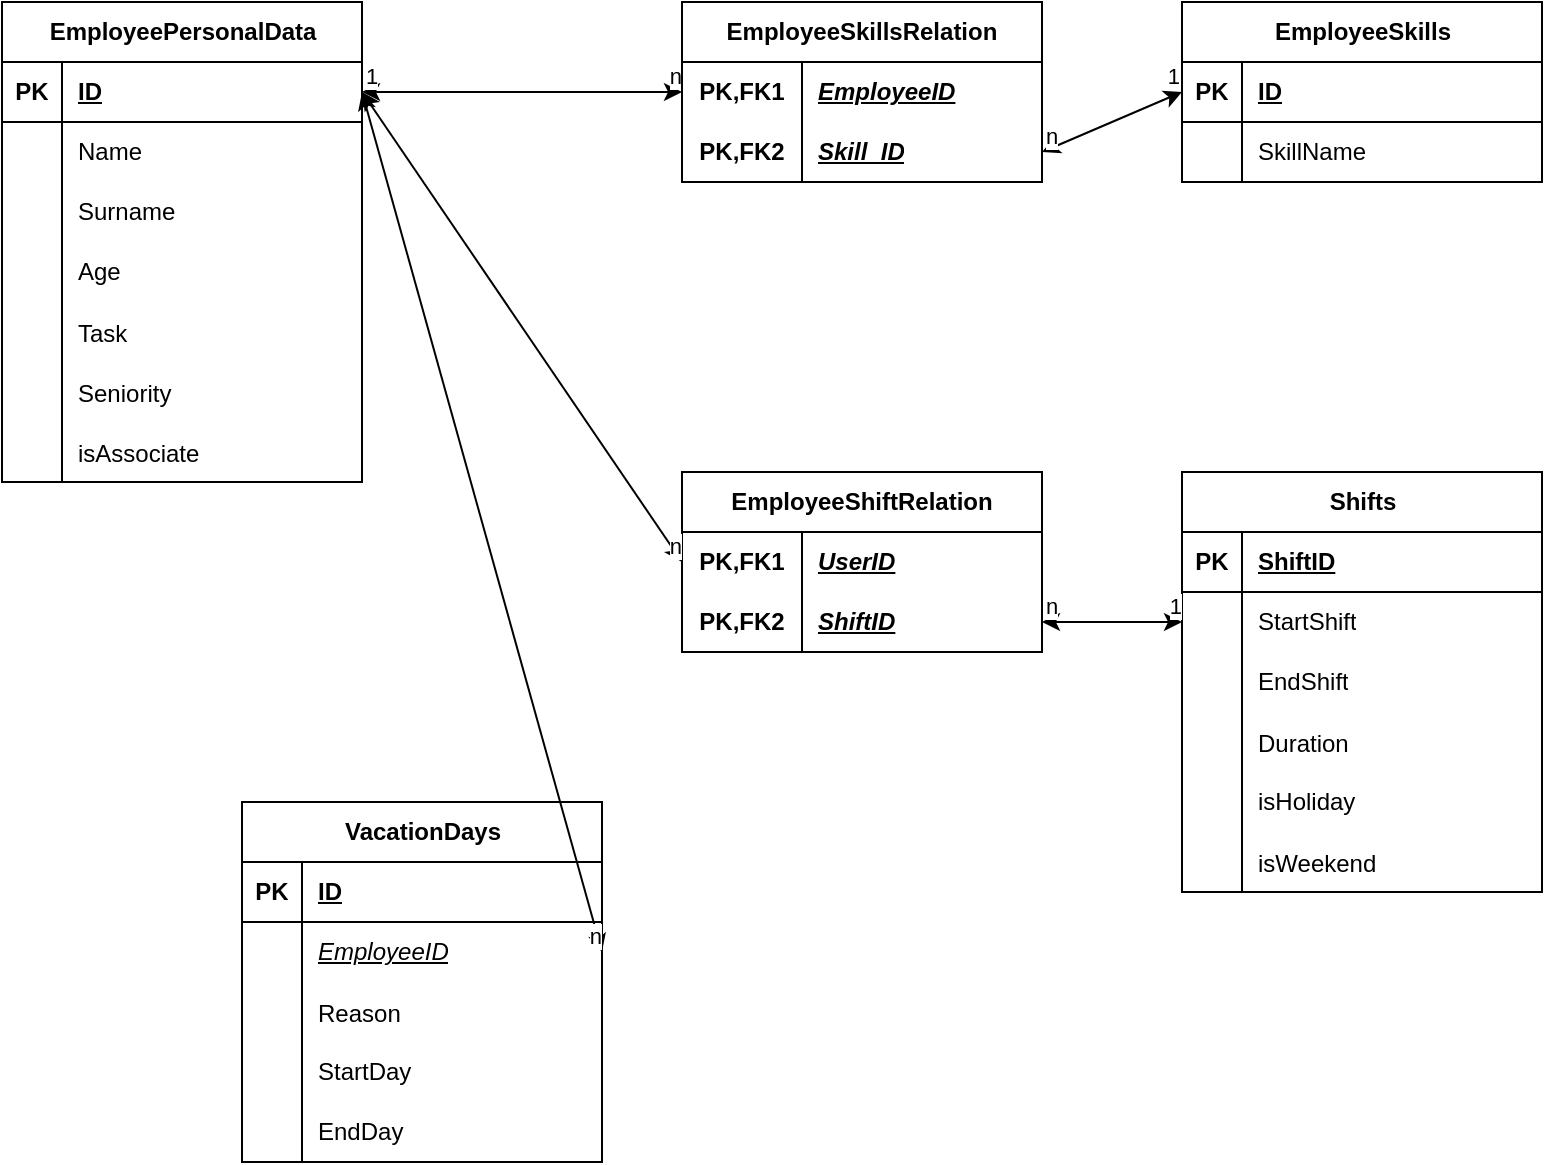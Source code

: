 <mxfile version="21.2.3" type="device">
  <diagram name="Pagina-1" id="dLxvylgiUTiGegp5KjUo">
    <mxGraphModel dx="1674" dy="794" grid="1" gridSize="10" guides="1" tooltips="1" connect="1" arrows="1" fold="1" page="1" pageScale="1" pageWidth="1654" pageHeight="1169" math="0" shadow="0">
      <root>
        <mxCell id="0" />
        <mxCell id="1" parent="0" />
        <mxCell id="ZmfaEJOe7WPnqcubcP7j-56" value="" style="endArrow=classic;html=1;rounded=0;startArrow=classic;startFill=1;exitX=1;exitY=0.5;exitDx=0;exitDy=0;entryX=0;entryY=0.5;entryDx=0;entryDy=0;" edge="1" parent="1" source="ZmfaEJOe7WPnqcubcP7j-64" target="ZmfaEJOe7WPnqcubcP7j-117">
          <mxGeometry relative="1" as="geometry">
            <mxPoint x="160" y="90" as="sourcePoint" />
            <mxPoint x="250" y="90" as="targetPoint" />
          </mxGeometry>
        </mxCell>
        <mxCell id="ZmfaEJOe7WPnqcubcP7j-58" value="1" style="edgeLabel;resizable=0;html=1;align=left;verticalAlign=bottom;" connectable="0" vertex="1" parent="ZmfaEJOe7WPnqcubcP7j-56">
          <mxGeometry x="-1" relative="1" as="geometry" />
        </mxCell>
        <mxCell id="ZmfaEJOe7WPnqcubcP7j-59" value="n" style="edgeLabel;resizable=0;html=1;align=right;verticalAlign=bottom;" connectable="0" vertex="1" parent="ZmfaEJOe7WPnqcubcP7j-56">
          <mxGeometry x="1" relative="1" as="geometry" />
        </mxCell>
        <mxCell id="ZmfaEJOe7WPnqcubcP7j-60" value="" style="endArrow=classic;html=1;rounded=0;startArrow=classic;startFill=1;entryX=0;entryY=0.5;entryDx=0;entryDy=0;exitX=1;exitY=0.5;exitDx=0;exitDy=0;" edge="1" parent="1" source="ZmfaEJOe7WPnqcubcP7j-120" target="ZmfaEJOe7WPnqcubcP7j-103">
          <mxGeometry relative="1" as="geometry">
            <mxPoint x="640" y="115" as="sourcePoint" />
            <mxPoint x="740" y="90" as="targetPoint" />
          </mxGeometry>
        </mxCell>
        <mxCell id="ZmfaEJOe7WPnqcubcP7j-61" value="n" style="edgeLabel;resizable=0;html=1;align=left;verticalAlign=bottom;" connectable="0" vertex="1" parent="ZmfaEJOe7WPnqcubcP7j-60">
          <mxGeometry x="-1" relative="1" as="geometry" />
        </mxCell>
        <mxCell id="ZmfaEJOe7WPnqcubcP7j-62" value="1" style="edgeLabel;resizable=0;html=1;align=right;verticalAlign=bottom;" connectable="0" vertex="1" parent="ZmfaEJOe7WPnqcubcP7j-60">
          <mxGeometry x="1" relative="1" as="geometry" />
        </mxCell>
        <mxCell id="ZmfaEJOe7WPnqcubcP7j-63" value="EmployeePersonalData" style="shape=table;startSize=30;container=1;collapsible=1;childLayout=tableLayout;fixedRows=1;rowLines=0;fontStyle=1;align=center;resizeLast=1;html=1;" vertex="1" parent="1">
          <mxGeometry x="20" y="60" width="180" height="240" as="geometry" />
        </mxCell>
        <mxCell id="ZmfaEJOe7WPnqcubcP7j-64" value="" style="shape=tableRow;horizontal=0;startSize=0;swimlaneHead=0;swimlaneBody=0;fillColor=none;collapsible=0;dropTarget=0;points=[[0,0.5],[1,0.5]];portConstraint=eastwest;top=0;left=0;right=0;bottom=1;" vertex="1" parent="ZmfaEJOe7WPnqcubcP7j-63">
          <mxGeometry y="30" width="180" height="30" as="geometry" />
        </mxCell>
        <mxCell id="ZmfaEJOe7WPnqcubcP7j-65" value="PK" style="shape=partialRectangle;connectable=0;fillColor=none;top=0;left=0;bottom=0;right=0;fontStyle=1;overflow=hidden;whiteSpace=wrap;html=1;" vertex="1" parent="ZmfaEJOe7WPnqcubcP7j-64">
          <mxGeometry width="30" height="30" as="geometry">
            <mxRectangle width="30" height="30" as="alternateBounds" />
          </mxGeometry>
        </mxCell>
        <mxCell id="ZmfaEJOe7WPnqcubcP7j-66" value="&lt;div&gt;ID&lt;/div&gt;" style="shape=partialRectangle;connectable=0;fillColor=none;top=0;left=0;bottom=0;right=0;align=left;spacingLeft=6;fontStyle=5;overflow=hidden;whiteSpace=wrap;html=1;" vertex="1" parent="ZmfaEJOe7WPnqcubcP7j-64">
          <mxGeometry x="30" width="150" height="30" as="geometry">
            <mxRectangle width="150" height="30" as="alternateBounds" />
          </mxGeometry>
        </mxCell>
        <mxCell id="ZmfaEJOe7WPnqcubcP7j-67" value="" style="shape=tableRow;horizontal=0;startSize=0;swimlaneHead=0;swimlaneBody=0;fillColor=none;collapsible=0;dropTarget=0;points=[[0,0.5],[1,0.5]];portConstraint=eastwest;top=0;left=0;right=0;bottom=0;" vertex="1" parent="ZmfaEJOe7WPnqcubcP7j-63">
          <mxGeometry y="60" width="180" height="30" as="geometry" />
        </mxCell>
        <mxCell id="ZmfaEJOe7WPnqcubcP7j-68" value="" style="shape=partialRectangle;connectable=0;fillColor=none;top=0;left=0;bottom=0;right=0;editable=1;overflow=hidden;whiteSpace=wrap;html=1;" vertex="1" parent="ZmfaEJOe7WPnqcubcP7j-67">
          <mxGeometry width="30" height="30" as="geometry">
            <mxRectangle width="30" height="30" as="alternateBounds" />
          </mxGeometry>
        </mxCell>
        <mxCell id="ZmfaEJOe7WPnqcubcP7j-69" value="Name" style="shape=partialRectangle;connectable=0;fillColor=none;top=0;left=0;bottom=0;right=0;align=left;spacingLeft=6;overflow=hidden;whiteSpace=wrap;html=1;" vertex="1" parent="ZmfaEJOe7WPnqcubcP7j-67">
          <mxGeometry x="30" width="150" height="30" as="geometry">
            <mxRectangle width="150" height="30" as="alternateBounds" />
          </mxGeometry>
        </mxCell>
        <mxCell id="ZmfaEJOe7WPnqcubcP7j-70" value="" style="shape=tableRow;horizontal=0;startSize=0;swimlaneHead=0;swimlaneBody=0;fillColor=none;collapsible=0;dropTarget=0;points=[[0,0.5],[1,0.5]];portConstraint=eastwest;top=0;left=0;right=0;bottom=0;" vertex="1" parent="ZmfaEJOe7WPnqcubcP7j-63">
          <mxGeometry y="90" width="180" height="30" as="geometry" />
        </mxCell>
        <mxCell id="ZmfaEJOe7WPnqcubcP7j-71" value="" style="shape=partialRectangle;connectable=0;fillColor=none;top=0;left=0;bottom=0;right=0;editable=1;overflow=hidden;whiteSpace=wrap;html=1;" vertex="1" parent="ZmfaEJOe7WPnqcubcP7j-70">
          <mxGeometry width="30" height="30" as="geometry">
            <mxRectangle width="30" height="30" as="alternateBounds" />
          </mxGeometry>
        </mxCell>
        <mxCell id="ZmfaEJOe7WPnqcubcP7j-72" value="Surname" style="shape=partialRectangle;connectable=0;fillColor=none;top=0;left=0;bottom=0;right=0;align=left;spacingLeft=6;overflow=hidden;whiteSpace=wrap;html=1;" vertex="1" parent="ZmfaEJOe7WPnqcubcP7j-70">
          <mxGeometry x="30" width="150" height="30" as="geometry">
            <mxRectangle width="150" height="30" as="alternateBounds" />
          </mxGeometry>
        </mxCell>
        <mxCell id="ZmfaEJOe7WPnqcubcP7j-73" value="" style="shape=tableRow;horizontal=0;startSize=0;swimlaneHead=0;swimlaneBody=0;fillColor=none;collapsible=0;dropTarget=0;points=[[0,0.5],[1,0.5]];portConstraint=eastwest;top=0;left=0;right=0;bottom=0;" vertex="1" parent="ZmfaEJOe7WPnqcubcP7j-63">
          <mxGeometry y="120" width="180" height="30" as="geometry" />
        </mxCell>
        <mxCell id="ZmfaEJOe7WPnqcubcP7j-74" value="" style="shape=partialRectangle;connectable=0;fillColor=none;top=0;left=0;bottom=0;right=0;editable=1;overflow=hidden;whiteSpace=wrap;html=1;" vertex="1" parent="ZmfaEJOe7WPnqcubcP7j-73">
          <mxGeometry width="30" height="30" as="geometry">
            <mxRectangle width="30" height="30" as="alternateBounds" />
          </mxGeometry>
        </mxCell>
        <mxCell id="ZmfaEJOe7WPnqcubcP7j-75" value="Age" style="shape=partialRectangle;connectable=0;fillColor=none;top=0;left=0;bottom=0;right=0;align=left;spacingLeft=6;overflow=hidden;whiteSpace=wrap;html=1;" vertex="1" parent="ZmfaEJOe7WPnqcubcP7j-73">
          <mxGeometry x="30" width="150" height="30" as="geometry">
            <mxRectangle width="150" height="30" as="alternateBounds" />
          </mxGeometry>
        </mxCell>
        <mxCell id="ZmfaEJOe7WPnqcubcP7j-166" value="" style="shape=tableRow;horizontal=0;startSize=0;swimlaneHead=0;swimlaneBody=0;fillColor=none;collapsible=0;dropTarget=0;points=[[0,0.5],[1,0.5]];portConstraint=eastwest;top=0;left=0;right=0;bottom=0;" vertex="1" parent="ZmfaEJOe7WPnqcubcP7j-63">
          <mxGeometry y="150" width="180" height="30" as="geometry" />
        </mxCell>
        <mxCell id="ZmfaEJOe7WPnqcubcP7j-167" value="" style="shape=partialRectangle;connectable=0;fillColor=none;top=0;left=0;bottom=0;right=0;editable=1;overflow=hidden;" vertex="1" parent="ZmfaEJOe7WPnqcubcP7j-166">
          <mxGeometry width="30" height="30" as="geometry">
            <mxRectangle width="30" height="30" as="alternateBounds" />
          </mxGeometry>
        </mxCell>
        <mxCell id="ZmfaEJOe7WPnqcubcP7j-168" value="Task" style="shape=partialRectangle;connectable=0;fillColor=none;top=0;left=0;bottom=0;right=0;align=left;spacingLeft=6;overflow=hidden;" vertex="1" parent="ZmfaEJOe7WPnqcubcP7j-166">
          <mxGeometry x="30" width="150" height="30" as="geometry">
            <mxRectangle width="150" height="30" as="alternateBounds" />
          </mxGeometry>
        </mxCell>
        <mxCell id="ZmfaEJOe7WPnqcubcP7j-204" value="" style="shape=tableRow;horizontal=0;startSize=0;swimlaneHead=0;swimlaneBody=0;fillColor=none;collapsible=0;dropTarget=0;points=[[0,0.5],[1,0.5]];portConstraint=eastwest;top=0;left=0;right=0;bottom=0;" vertex="1" parent="ZmfaEJOe7WPnqcubcP7j-63">
          <mxGeometry y="180" width="180" height="30" as="geometry" />
        </mxCell>
        <mxCell id="ZmfaEJOe7WPnqcubcP7j-205" value="" style="shape=partialRectangle;connectable=0;fillColor=none;top=0;left=0;bottom=0;right=0;editable=1;overflow=hidden;" vertex="1" parent="ZmfaEJOe7WPnqcubcP7j-204">
          <mxGeometry width="30" height="30" as="geometry">
            <mxRectangle width="30" height="30" as="alternateBounds" />
          </mxGeometry>
        </mxCell>
        <mxCell id="ZmfaEJOe7WPnqcubcP7j-206" value="Seniority" style="shape=partialRectangle;connectable=0;fillColor=none;top=0;left=0;bottom=0;right=0;align=left;spacingLeft=6;overflow=hidden;" vertex="1" parent="ZmfaEJOe7WPnqcubcP7j-204">
          <mxGeometry x="30" width="150" height="30" as="geometry">
            <mxRectangle width="150" height="30" as="alternateBounds" />
          </mxGeometry>
        </mxCell>
        <mxCell id="ZmfaEJOe7WPnqcubcP7j-207" value="" style="shape=tableRow;horizontal=0;startSize=0;swimlaneHead=0;swimlaneBody=0;fillColor=none;collapsible=0;dropTarget=0;points=[[0,0.5],[1,0.5]];portConstraint=eastwest;top=0;left=0;right=0;bottom=0;" vertex="1" parent="ZmfaEJOe7WPnqcubcP7j-63">
          <mxGeometry y="210" width="180" height="30" as="geometry" />
        </mxCell>
        <mxCell id="ZmfaEJOe7WPnqcubcP7j-208" value="" style="shape=partialRectangle;connectable=0;fillColor=none;top=0;left=0;bottom=0;right=0;editable=1;overflow=hidden;" vertex="1" parent="ZmfaEJOe7WPnqcubcP7j-207">
          <mxGeometry width="30" height="30" as="geometry">
            <mxRectangle width="30" height="30" as="alternateBounds" />
          </mxGeometry>
        </mxCell>
        <mxCell id="ZmfaEJOe7WPnqcubcP7j-209" value="isAssociate" style="shape=partialRectangle;connectable=0;fillColor=none;top=0;left=0;bottom=0;right=0;align=left;spacingLeft=6;overflow=hidden;" vertex="1" parent="ZmfaEJOe7WPnqcubcP7j-207">
          <mxGeometry x="30" width="150" height="30" as="geometry">
            <mxRectangle width="150" height="30" as="alternateBounds" />
          </mxGeometry>
        </mxCell>
        <mxCell id="ZmfaEJOe7WPnqcubcP7j-102" value="EmployeeSkills" style="shape=table;startSize=30;container=1;collapsible=1;childLayout=tableLayout;fixedRows=1;rowLines=0;fontStyle=1;align=center;resizeLast=1;html=1;" vertex="1" parent="1">
          <mxGeometry x="610" y="60" width="180" height="90" as="geometry" />
        </mxCell>
        <mxCell id="ZmfaEJOe7WPnqcubcP7j-103" value="" style="shape=tableRow;horizontal=0;startSize=0;swimlaneHead=0;swimlaneBody=0;fillColor=none;collapsible=0;dropTarget=0;points=[[0,0.5],[1,0.5]];portConstraint=eastwest;top=0;left=0;right=0;bottom=1;" vertex="1" parent="ZmfaEJOe7WPnqcubcP7j-102">
          <mxGeometry y="30" width="180" height="30" as="geometry" />
        </mxCell>
        <mxCell id="ZmfaEJOe7WPnqcubcP7j-104" value="PK" style="shape=partialRectangle;connectable=0;fillColor=none;top=0;left=0;bottom=0;right=0;fontStyle=1;overflow=hidden;whiteSpace=wrap;html=1;" vertex="1" parent="ZmfaEJOe7WPnqcubcP7j-103">
          <mxGeometry width="30" height="30" as="geometry">
            <mxRectangle width="30" height="30" as="alternateBounds" />
          </mxGeometry>
        </mxCell>
        <mxCell id="ZmfaEJOe7WPnqcubcP7j-105" value="ID" style="shape=partialRectangle;connectable=0;fillColor=none;top=0;left=0;bottom=0;right=0;align=left;spacingLeft=6;fontStyle=5;overflow=hidden;whiteSpace=wrap;html=1;" vertex="1" parent="ZmfaEJOe7WPnqcubcP7j-103">
          <mxGeometry x="30" width="150" height="30" as="geometry">
            <mxRectangle width="150" height="30" as="alternateBounds" />
          </mxGeometry>
        </mxCell>
        <mxCell id="ZmfaEJOe7WPnqcubcP7j-106" value="" style="shape=tableRow;horizontal=0;startSize=0;swimlaneHead=0;swimlaneBody=0;fillColor=none;collapsible=0;dropTarget=0;points=[[0,0.5],[1,0.5]];portConstraint=eastwest;top=0;left=0;right=0;bottom=0;" vertex="1" parent="ZmfaEJOe7WPnqcubcP7j-102">
          <mxGeometry y="60" width="180" height="30" as="geometry" />
        </mxCell>
        <mxCell id="ZmfaEJOe7WPnqcubcP7j-107" value="" style="shape=partialRectangle;connectable=0;fillColor=none;top=0;left=0;bottom=0;right=0;editable=1;overflow=hidden;whiteSpace=wrap;html=1;" vertex="1" parent="ZmfaEJOe7WPnqcubcP7j-106">
          <mxGeometry width="30" height="30" as="geometry">
            <mxRectangle width="30" height="30" as="alternateBounds" />
          </mxGeometry>
        </mxCell>
        <mxCell id="ZmfaEJOe7WPnqcubcP7j-108" value="SkillName" style="shape=partialRectangle;connectable=0;fillColor=none;top=0;left=0;bottom=0;right=0;align=left;spacingLeft=6;overflow=hidden;whiteSpace=wrap;html=1;" vertex="1" parent="ZmfaEJOe7WPnqcubcP7j-106">
          <mxGeometry x="30" width="150" height="30" as="geometry">
            <mxRectangle width="150" height="30" as="alternateBounds" />
          </mxGeometry>
        </mxCell>
        <mxCell id="ZmfaEJOe7WPnqcubcP7j-116" value="EmployeeSkillsRelation" style="shape=table;startSize=30;container=1;collapsible=1;childLayout=tableLayout;fixedRows=1;rowLines=0;fontStyle=1;align=center;resizeLast=1;html=1;whiteSpace=wrap;" vertex="1" parent="1">
          <mxGeometry x="360" y="60" width="180" height="90" as="geometry" />
        </mxCell>
        <mxCell id="ZmfaEJOe7WPnqcubcP7j-117" value="" style="shape=tableRow;horizontal=0;startSize=0;swimlaneHead=0;swimlaneBody=0;fillColor=none;collapsible=0;dropTarget=0;points=[[0,0.5],[1,0.5]];portConstraint=eastwest;top=0;left=0;right=0;bottom=0;html=1;" vertex="1" parent="ZmfaEJOe7WPnqcubcP7j-116">
          <mxGeometry y="30" width="180" height="30" as="geometry" />
        </mxCell>
        <mxCell id="ZmfaEJOe7WPnqcubcP7j-118" value="PK,FK1" style="shape=partialRectangle;connectable=0;fillColor=none;top=0;left=0;bottom=0;right=0;fontStyle=1;overflow=hidden;html=1;whiteSpace=wrap;" vertex="1" parent="ZmfaEJOe7WPnqcubcP7j-117">
          <mxGeometry width="60" height="30" as="geometry">
            <mxRectangle width="60" height="30" as="alternateBounds" />
          </mxGeometry>
        </mxCell>
        <mxCell id="ZmfaEJOe7WPnqcubcP7j-119" value="EmployeeID" style="shape=partialRectangle;connectable=0;fillColor=none;top=0;left=0;bottom=0;right=0;align=left;spacingLeft=6;fontStyle=7;overflow=hidden;html=1;whiteSpace=wrap;" vertex="1" parent="ZmfaEJOe7WPnqcubcP7j-117">
          <mxGeometry x="60" width="120" height="30" as="geometry">
            <mxRectangle width="120" height="30" as="alternateBounds" />
          </mxGeometry>
        </mxCell>
        <mxCell id="ZmfaEJOe7WPnqcubcP7j-120" value="" style="shape=tableRow;horizontal=0;startSize=0;swimlaneHead=0;swimlaneBody=0;fillColor=none;collapsible=0;dropTarget=0;points=[[0,0.5],[1,0.5]];portConstraint=eastwest;top=0;left=0;right=0;bottom=1;html=1;" vertex="1" parent="ZmfaEJOe7WPnqcubcP7j-116">
          <mxGeometry y="60" width="180" height="30" as="geometry" />
        </mxCell>
        <mxCell id="ZmfaEJOe7WPnqcubcP7j-121" value="PK,FK2" style="shape=partialRectangle;connectable=0;fillColor=none;top=0;left=0;bottom=0;right=0;fontStyle=1;overflow=hidden;html=1;whiteSpace=wrap;" vertex="1" parent="ZmfaEJOe7WPnqcubcP7j-120">
          <mxGeometry width="60" height="30" as="geometry">
            <mxRectangle width="60" height="30" as="alternateBounds" />
          </mxGeometry>
        </mxCell>
        <mxCell id="ZmfaEJOe7WPnqcubcP7j-122" value="Skill_ID" style="shape=partialRectangle;connectable=0;fillColor=none;top=0;left=0;bottom=0;right=0;align=left;spacingLeft=6;fontStyle=7;overflow=hidden;html=1;whiteSpace=wrap;" vertex="1" parent="ZmfaEJOe7WPnqcubcP7j-120">
          <mxGeometry x="60" width="120" height="30" as="geometry">
            <mxRectangle width="120" height="30" as="alternateBounds" />
          </mxGeometry>
        </mxCell>
        <mxCell id="ZmfaEJOe7WPnqcubcP7j-129" value="EmployeeShiftRelation" style="shape=table;startSize=30;container=1;collapsible=1;childLayout=tableLayout;fixedRows=1;rowLines=0;fontStyle=1;align=center;resizeLast=1;html=1;whiteSpace=wrap;" vertex="1" parent="1">
          <mxGeometry x="360" y="295" width="180" height="90" as="geometry" />
        </mxCell>
        <mxCell id="ZmfaEJOe7WPnqcubcP7j-130" value="" style="shape=tableRow;horizontal=0;startSize=0;swimlaneHead=0;swimlaneBody=0;fillColor=none;collapsible=0;dropTarget=0;points=[[0,0.5],[1,0.5]];portConstraint=eastwest;top=0;left=0;right=0;bottom=0;html=1;" vertex="1" parent="ZmfaEJOe7WPnqcubcP7j-129">
          <mxGeometry y="30" width="180" height="30" as="geometry" />
        </mxCell>
        <mxCell id="ZmfaEJOe7WPnqcubcP7j-131" value="PK,FK1" style="shape=partialRectangle;connectable=0;fillColor=none;top=0;left=0;bottom=0;right=0;fontStyle=1;overflow=hidden;html=1;whiteSpace=wrap;" vertex="1" parent="ZmfaEJOe7WPnqcubcP7j-130">
          <mxGeometry width="60" height="30" as="geometry">
            <mxRectangle width="60" height="30" as="alternateBounds" />
          </mxGeometry>
        </mxCell>
        <mxCell id="ZmfaEJOe7WPnqcubcP7j-132" value="UserID" style="shape=partialRectangle;connectable=0;fillColor=none;top=0;left=0;bottom=0;right=0;align=left;spacingLeft=6;fontStyle=7;overflow=hidden;html=1;whiteSpace=wrap;" vertex="1" parent="ZmfaEJOe7WPnqcubcP7j-130">
          <mxGeometry x="60" width="120" height="30" as="geometry">
            <mxRectangle width="120" height="30" as="alternateBounds" />
          </mxGeometry>
        </mxCell>
        <mxCell id="ZmfaEJOe7WPnqcubcP7j-133" value="" style="shape=tableRow;horizontal=0;startSize=0;swimlaneHead=0;swimlaneBody=0;fillColor=none;collapsible=0;dropTarget=0;points=[[0,0.5],[1,0.5]];portConstraint=eastwest;top=0;left=0;right=0;bottom=1;html=1;" vertex="1" parent="ZmfaEJOe7WPnqcubcP7j-129">
          <mxGeometry y="60" width="180" height="30" as="geometry" />
        </mxCell>
        <mxCell id="ZmfaEJOe7WPnqcubcP7j-134" value="PK,FK2" style="shape=partialRectangle;connectable=0;fillColor=none;top=0;left=0;bottom=0;right=0;fontStyle=1;overflow=hidden;html=1;whiteSpace=wrap;" vertex="1" parent="ZmfaEJOe7WPnqcubcP7j-133">
          <mxGeometry width="60" height="30" as="geometry">
            <mxRectangle width="60" height="30" as="alternateBounds" />
          </mxGeometry>
        </mxCell>
        <mxCell id="ZmfaEJOe7WPnqcubcP7j-135" value="&lt;i&gt;ShiftID&lt;/i&gt;" style="shape=partialRectangle;connectable=0;fillColor=none;top=0;left=0;bottom=0;right=0;align=left;spacingLeft=6;fontStyle=5;overflow=hidden;html=1;whiteSpace=wrap;" vertex="1" parent="ZmfaEJOe7WPnqcubcP7j-133">
          <mxGeometry x="60" width="120" height="30" as="geometry">
            <mxRectangle width="120" height="30" as="alternateBounds" />
          </mxGeometry>
        </mxCell>
        <mxCell id="ZmfaEJOe7WPnqcubcP7j-136" value="Shifts" style="shape=table;startSize=30;container=1;collapsible=1;childLayout=tableLayout;fixedRows=1;rowLines=0;fontStyle=1;align=center;resizeLast=1;html=1;" vertex="1" parent="1">
          <mxGeometry x="610" y="295" width="180" height="210" as="geometry" />
        </mxCell>
        <mxCell id="ZmfaEJOe7WPnqcubcP7j-137" value="" style="shape=tableRow;horizontal=0;startSize=0;swimlaneHead=0;swimlaneBody=0;fillColor=none;collapsible=0;dropTarget=0;points=[[0,0.5],[1,0.5]];portConstraint=eastwest;top=0;left=0;right=0;bottom=1;" vertex="1" parent="ZmfaEJOe7WPnqcubcP7j-136">
          <mxGeometry y="30" width="180" height="30" as="geometry" />
        </mxCell>
        <mxCell id="ZmfaEJOe7WPnqcubcP7j-138" value="PK" style="shape=partialRectangle;connectable=0;fillColor=none;top=0;left=0;bottom=0;right=0;fontStyle=1;overflow=hidden;whiteSpace=wrap;html=1;" vertex="1" parent="ZmfaEJOe7WPnqcubcP7j-137">
          <mxGeometry width="30" height="30" as="geometry">
            <mxRectangle width="30" height="30" as="alternateBounds" />
          </mxGeometry>
        </mxCell>
        <mxCell id="ZmfaEJOe7WPnqcubcP7j-139" value="ShiftID" style="shape=partialRectangle;connectable=0;fillColor=none;top=0;left=0;bottom=0;right=0;align=left;spacingLeft=6;fontStyle=5;overflow=hidden;whiteSpace=wrap;html=1;" vertex="1" parent="ZmfaEJOe7WPnqcubcP7j-137">
          <mxGeometry x="30" width="150" height="30" as="geometry">
            <mxRectangle width="150" height="30" as="alternateBounds" />
          </mxGeometry>
        </mxCell>
        <mxCell id="ZmfaEJOe7WPnqcubcP7j-140" value="" style="shape=tableRow;horizontal=0;startSize=0;swimlaneHead=0;swimlaneBody=0;fillColor=none;collapsible=0;dropTarget=0;points=[[0,0.5],[1,0.5]];portConstraint=eastwest;top=0;left=0;right=0;bottom=0;" vertex="1" parent="ZmfaEJOe7WPnqcubcP7j-136">
          <mxGeometry y="60" width="180" height="30" as="geometry" />
        </mxCell>
        <mxCell id="ZmfaEJOe7WPnqcubcP7j-141" value="" style="shape=partialRectangle;connectable=0;fillColor=none;top=0;left=0;bottom=0;right=0;editable=1;overflow=hidden;whiteSpace=wrap;html=1;" vertex="1" parent="ZmfaEJOe7WPnqcubcP7j-140">
          <mxGeometry width="30" height="30" as="geometry">
            <mxRectangle width="30" height="30" as="alternateBounds" />
          </mxGeometry>
        </mxCell>
        <mxCell id="ZmfaEJOe7WPnqcubcP7j-142" value="StartShift" style="shape=partialRectangle;connectable=0;fillColor=none;top=0;left=0;bottom=0;right=0;align=left;spacingLeft=6;overflow=hidden;whiteSpace=wrap;html=1;" vertex="1" parent="ZmfaEJOe7WPnqcubcP7j-140">
          <mxGeometry x="30" width="150" height="30" as="geometry">
            <mxRectangle width="150" height="30" as="alternateBounds" />
          </mxGeometry>
        </mxCell>
        <mxCell id="ZmfaEJOe7WPnqcubcP7j-143" value="" style="shape=tableRow;horizontal=0;startSize=0;swimlaneHead=0;swimlaneBody=0;fillColor=none;collapsible=0;dropTarget=0;points=[[0,0.5],[1,0.5]];portConstraint=eastwest;top=0;left=0;right=0;bottom=0;" vertex="1" parent="ZmfaEJOe7WPnqcubcP7j-136">
          <mxGeometry y="90" width="180" height="30" as="geometry" />
        </mxCell>
        <mxCell id="ZmfaEJOe7WPnqcubcP7j-144" value="" style="shape=partialRectangle;connectable=0;fillColor=none;top=0;left=0;bottom=0;right=0;editable=1;overflow=hidden;whiteSpace=wrap;html=1;" vertex="1" parent="ZmfaEJOe7WPnqcubcP7j-143">
          <mxGeometry width="30" height="30" as="geometry">
            <mxRectangle width="30" height="30" as="alternateBounds" />
          </mxGeometry>
        </mxCell>
        <mxCell id="ZmfaEJOe7WPnqcubcP7j-145" value="EndShift" style="shape=partialRectangle;connectable=0;fillColor=none;top=0;left=0;bottom=0;right=0;align=left;spacingLeft=6;overflow=hidden;whiteSpace=wrap;html=1;" vertex="1" parent="ZmfaEJOe7WPnqcubcP7j-143">
          <mxGeometry x="30" width="150" height="30" as="geometry">
            <mxRectangle width="150" height="30" as="alternateBounds" />
          </mxGeometry>
        </mxCell>
        <mxCell id="ZmfaEJOe7WPnqcubcP7j-153" value="" style="shape=tableRow;horizontal=0;startSize=0;swimlaneHead=0;swimlaneBody=0;fillColor=none;collapsible=0;dropTarget=0;points=[[0,0.5],[1,0.5]];portConstraint=eastwest;top=0;left=0;right=0;bottom=0;" vertex="1" parent="ZmfaEJOe7WPnqcubcP7j-136">
          <mxGeometry y="120" width="180" height="30" as="geometry" />
        </mxCell>
        <mxCell id="ZmfaEJOe7WPnqcubcP7j-154" value="" style="shape=partialRectangle;connectable=0;fillColor=none;top=0;left=0;bottom=0;right=0;editable=1;overflow=hidden;" vertex="1" parent="ZmfaEJOe7WPnqcubcP7j-153">
          <mxGeometry width="30" height="30" as="geometry">
            <mxRectangle width="30" height="30" as="alternateBounds" />
          </mxGeometry>
        </mxCell>
        <mxCell id="ZmfaEJOe7WPnqcubcP7j-155" value="Duration" style="shape=partialRectangle;connectable=0;fillColor=none;top=0;left=0;bottom=0;right=0;align=left;spacingLeft=6;overflow=hidden;" vertex="1" parent="ZmfaEJOe7WPnqcubcP7j-153">
          <mxGeometry x="30" width="150" height="30" as="geometry">
            <mxRectangle width="150" height="30" as="alternateBounds" />
          </mxGeometry>
        </mxCell>
        <mxCell id="ZmfaEJOe7WPnqcubcP7j-146" value="" style="shape=tableRow;horizontal=0;startSize=0;swimlaneHead=0;swimlaneBody=0;fillColor=none;collapsible=0;dropTarget=0;points=[[0,0.5],[1,0.5]];portConstraint=eastwest;top=0;left=0;right=0;bottom=0;" vertex="1" parent="ZmfaEJOe7WPnqcubcP7j-136">
          <mxGeometry y="150" width="180" height="30" as="geometry" />
        </mxCell>
        <mxCell id="ZmfaEJOe7WPnqcubcP7j-147" value="" style="shape=partialRectangle;connectable=0;fillColor=none;top=0;left=0;bottom=0;right=0;editable=1;overflow=hidden;whiteSpace=wrap;html=1;" vertex="1" parent="ZmfaEJOe7WPnqcubcP7j-146">
          <mxGeometry width="30" height="30" as="geometry">
            <mxRectangle width="30" height="30" as="alternateBounds" />
          </mxGeometry>
        </mxCell>
        <mxCell id="ZmfaEJOe7WPnqcubcP7j-148" value="isHoliday" style="shape=partialRectangle;connectable=0;fillColor=none;top=0;left=0;bottom=0;right=0;align=left;spacingLeft=6;overflow=hidden;whiteSpace=wrap;html=1;" vertex="1" parent="ZmfaEJOe7WPnqcubcP7j-146">
          <mxGeometry x="30" width="150" height="30" as="geometry">
            <mxRectangle width="150" height="30" as="alternateBounds" />
          </mxGeometry>
        </mxCell>
        <mxCell id="ZmfaEJOe7WPnqcubcP7j-150" value="" style="shape=tableRow;horizontal=0;startSize=0;swimlaneHead=0;swimlaneBody=0;fillColor=none;collapsible=0;dropTarget=0;points=[[0,0.5],[1,0.5]];portConstraint=eastwest;top=0;left=0;right=0;bottom=0;" vertex="1" parent="ZmfaEJOe7WPnqcubcP7j-136">
          <mxGeometry y="180" width="180" height="30" as="geometry" />
        </mxCell>
        <mxCell id="ZmfaEJOe7WPnqcubcP7j-151" value="" style="shape=partialRectangle;connectable=0;fillColor=none;top=0;left=0;bottom=0;right=0;editable=1;overflow=hidden;" vertex="1" parent="ZmfaEJOe7WPnqcubcP7j-150">
          <mxGeometry width="30" height="30" as="geometry">
            <mxRectangle width="30" height="30" as="alternateBounds" />
          </mxGeometry>
        </mxCell>
        <mxCell id="ZmfaEJOe7WPnqcubcP7j-152" value="isWeekend" style="shape=partialRectangle;connectable=0;fillColor=none;top=0;left=0;bottom=0;right=0;align=left;spacingLeft=6;overflow=hidden;" vertex="1" parent="ZmfaEJOe7WPnqcubcP7j-150">
          <mxGeometry x="30" width="150" height="30" as="geometry">
            <mxRectangle width="150" height="30" as="alternateBounds" />
          </mxGeometry>
        </mxCell>
        <mxCell id="ZmfaEJOe7WPnqcubcP7j-160" value="" style="endArrow=classic;html=1;rounded=0;startArrow=classic;startFill=1;entryX=0;entryY=0.5;entryDx=0;entryDy=0;exitX=1;exitY=0.5;exitDx=0;exitDy=0;" edge="1" parent="1" source="ZmfaEJOe7WPnqcubcP7j-133" target="ZmfaEJOe7WPnqcubcP7j-140">
          <mxGeometry relative="1" as="geometry">
            <mxPoint x="740" y="209" as="sourcePoint" />
            <mxPoint x="810" y="179" as="targetPoint" />
          </mxGeometry>
        </mxCell>
        <mxCell id="ZmfaEJOe7WPnqcubcP7j-161" value="n" style="edgeLabel;resizable=0;html=1;align=left;verticalAlign=bottom;" connectable="0" vertex="1" parent="ZmfaEJOe7WPnqcubcP7j-160">
          <mxGeometry x="-1" relative="1" as="geometry" />
        </mxCell>
        <mxCell id="ZmfaEJOe7WPnqcubcP7j-162" value="1" style="edgeLabel;resizable=0;html=1;align=right;verticalAlign=bottom;" connectable="0" vertex="1" parent="ZmfaEJOe7WPnqcubcP7j-160">
          <mxGeometry x="1" relative="1" as="geometry" />
        </mxCell>
        <mxCell id="ZmfaEJOe7WPnqcubcP7j-163" value="" style="endArrow=classic;html=1;rounded=0;startArrow=classic;startFill=1;exitX=1;exitY=0.5;exitDx=0;exitDy=0;entryX=0;entryY=0.5;entryDx=0;entryDy=0;" edge="1" parent="1" source="ZmfaEJOe7WPnqcubcP7j-64" target="ZmfaEJOe7WPnqcubcP7j-130">
          <mxGeometry relative="1" as="geometry">
            <mxPoint x="260" y="235" as="sourcePoint" />
            <mxPoint x="330" y="235" as="targetPoint" />
          </mxGeometry>
        </mxCell>
        <mxCell id="ZmfaEJOe7WPnqcubcP7j-164" value="1" style="edgeLabel;resizable=0;html=1;align=left;verticalAlign=bottom;" connectable="0" vertex="1" parent="ZmfaEJOe7WPnqcubcP7j-163">
          <mxGeometry x="-1" relative="1" as="geometry" />
        </mxCell>
        <mxCell id="ZmfaEJOe7WPnqcubcP7j-165" value="n" style="edgeLabel;resizable=0;html=1;align=right;verticalAlign=bottom;" connectable="0" vertex="1" parent="ZmfaEJOe7WPnqcubcP7j-163">
          <mxGeometry x="1" relative="1" as="geometry" />
        </mxCell>
        <mxCell id="ZmfaEJOe7WPnqcubcP7j-182" value="VacationDays" style="shape=table;startSize=30;container=1;collapsible=1;childLayout=tableLayout;fixedRows=1;rowLines=0;fontStyle=1;align=center;resizeLast=1;html=1;" vertex="1" parent="1">
          <mxGeometry x="140" y="460" width="180" height="180" as="geometry" />
        </mxCell>
        <mxCell id="ZmfaEJOe7WPnqcubcP7j-183" value="" style="shape=tableRow;horizontal=0;startSize=0;swimlaneHead=0;swimlaneBody=0;fillColor=none;collapsible=0;dropTarget=0;points=[[0,0.5],[1,0.5]];portConstraint=eastwest;top=0;left=0;right=0;bottom=1;" vertex="1" parent="ZmfaEJOe7WPnqcubcP7j-182">
          <mxGeometry y="30" width="180" height="30" as="geometry" />
        </mxCell>
        <mxCell id="ZmfaEJOe7WPnqcubcP7j-184" value="PK" style="shape=partialRectangle;connectable=0;fillColor=none;top=0;left=0;bottom=0;right=0;fontStyle=1;overflow=hidden;whiteSpace=wrap;html=1;" vertex="1" parent="ZmfaEJOe7WPnqcubcP7j-183">
          <mxGeometry width="30" height="30" as="geometry">
            <mxRectangle width="30" height="30" as="alternateBounds" />
          </mxGeometry>
        </mxCell>
        <mxCell id="ZmfaEJOe7WPnqcubcP7j-185" value="&lt;div&gt;ID&lt;/div&gt;" style="shape=partialRectangle;connectable=0;fillColor=none;top=0;left=0;bottom=0;right=0;align=left;spacingLeft=6;fontStyle=5;overflow=hidden;whiteSpace=wrap;html=1;" vertex="1" parent="ZmfaEJOe7WPnqcubcP7j-183">
          <mxGeometry x="30" width="150" height="30" as="geometry">
            <mxRectangle width="150" height="30" as="alternateBounds" />
          </mxGeometry>
        </mxCell>
        <mxCell id="ZmfaEJOe7WPnqcubcP7j-186" value="" style="shape=tableRow;horizontal=0;startSize=0;swimlaneHead=0;swimlaneBody=0;fillColor=none;collapsible=0;dropTarget=0;points=[[0,0.5],[1,0.5]];portConstraint=eastwest;top=0;left=0;right=0;bottom=0;" vertex="1" parent="ZmfaEJOe7WPnqcubcP7j-182">
          <mxGeometry y="60" width="180" height="30" as="geometry" />
        </mxCell>
        <mxCell id="ZmfaEJOe7WPnqcubcP7j-187" value="" style="shape=partialRectangle;connectable=0;fillColor=none;top=0;left=0;bottom=0;right=0;editable=1;overflow=hidden;whiteSpace=wrap;html=1;" vertex="1" parent="ZmfaEJOe7WPnqcubcP7j-186">
          <mxGeometry width="30" height="30" as="geometry">
            <mxRectangle width="30" height="30" as="alternateBounds" />
          </mxGeometry>
        </mxCell>
        <mxCell id="ZmfaEJOe7WPnqcubcP7j-188" value="EmployeeID" style="shape=partialRectangle;connectable=0;fillColor=none;top=0;left=0;bottom=0;right=0;align=left;spacingLeft=6;overflow=hidden;whiteSpace=wrap;html=1;fontStyle=6" vertex="1" parent="ZmfaEJOe7WPnqcubcP7j-186">
          <mxGeometry x="30" width="150" height="30" as="geometry">
            <mxRectangle width="150" height="30" as="alternateBounds" />
          </mxGeometry>
        </mxCell>
        <mxCell id="ZmfaEJOe7WPnqcubcP7j-199" value="" style="shape=tableRow;horizontal=0;startSize=0;swimlaneHead=0;swimlaneBody=0;fillColor=none;collapsible=0;dropTarget=0;points=[[0,0.5],[1,0.5]];portConstraint=eastwest;top=0;left=0;right=0;bottom=0;" vertex="1" parent="ZmfaEJOe7WPnqcubcP7j-182">
          <mxGeometry y="90" width="180" height="30" as="geometry" />
        </mxCell>
        <mxCell id="ZmfaEJOe7WPnqcubcP7j-200" value="" style="shape=partialRectangle;connectable=0;fillColor=none;top=0;left=0;bottom=0;right=0;editable=1;overflow=hidden;" vertex="1" parent="ZmfaEJOe7WPnqcubcP7j-199">
          <mxGeometry width="30" height="30" as="geometry">
            <mxRectangle width="30" height="30" as="alternateBounds" />
          </mxGeometry>
        </mxCell>
        <mxCell id="ZmfaEJOe7WPnqcubcP7j-201" value="Reason" style="shape=partialRectangle;connectable=0;fillColor=none;top=0;left=0;bottom=0;right=0;align=left;spacingLeft=6;overflow=hidden;" vertex="1" parent="ZmfaEJOe7WPnqcubcP7j-199">
          <mxGeometry x="30" width="150" height="30" as="geometry">
            <mxRectangle width="150" height="30" as="alternateBounds" />
          </mxGeometry>
        </mxCell>
        <mxCell id="ZmfaEJOe7WPnqcubcP7j-189" value="" style="shape=tableRow;horizontal=0;startSize=0;swimlaneHead=0;swimlaneBody=0;fillColor=none;collapsible=0;dropTarget=0;points=[[0,0.5],[1,0.5]];portConstraint=eastwest;top=0;left=0;right=0;bottom=0;" vertex="1" parent="ZmfaEJOe7WPnqcubcP7j-182">
          <mxGeometry y="120" width="180" height="30" as="geometry" />
        </mxCell>
        <mxCell id="ZmfaEJOe7WPnqcubcP7j-190" value="" style="shape=partialRectangle;connectable=0;fillColor=none;top=0;left=0;bottom=0;right=0;editable=1;overflow=hidden;whiteSpace=wrap;html=1;" vertex="1" parent="ZmfaEJOe7WPnqcubcP7j-189">
          <mxGeometry width="30" height="30" as="geometry">
            <mxRectangle width="30" height="30" as="alternateBounds" />
          </mxGeometry>
        </mxCell>
        <mxCell id="ZmfaEJOe7WPnqcubcP7j-191" value="StartDay" style="shape=partialRectangle;connectable=0;fillColor=none;top=0;left=0;bottom=0;right=0;align=left;spacingLeft=6;overflow=hidden;whiteSpace=wrap;html=1;" vertex="1" parent="ZmfaEJOe7WPnqcubcP7j-189">
          <mxGeometry x="30" width="150" height="30" as="geometry">
            <mxRectangle width="150" height="30" as="alternateBounds" />
          </mxGeometry>
        </mxCell>
        <mxCell id="ZmfaEJOe7WPnqcubcP7j-192" value="" style="shape=tableRow;horizontal=0;startSize=0;swimlaneHead=0;swimlaneBody=0;fillColor=none;collapsible=0;dropTarget=0;points=[[0,0.5],[1,0.5]];portConstraint=eastwest;top=0;left=0;right=0;bottom=0;" vertex="1" parent="ZmfaEJOe7WPnqcubcP7j-182">
          <mxGeometry y="150" width="180" height="30" as="geometry" />
        </mxCell>
        <mxCell id="ZmfaEJOe7WPnqcubcP7j-193" value="" style="shape=partialRectangle;connectable=0;fillColor=none;top=0;left=0;bottom=0;right=0;editable=1;overflow=hidden;whiteSpace=wrap;html=1;" vertex="1" parent="ZmfaEJOe7WPnqcubcP7j-192">
          <mxGeometry width="30" height="30" as="geometry">
            <mxRectangle width="30" height="30" as="alternateBounds" />
          </mxGeometry>
        </mxCell>
        <mxCell id="ZmfaEJOe7WPnqcubcP7j-194" value="EndDay" style="shape=partialRectangle;connectable=0;fillColor=none;top=0;left=0;bottom=0;right=0;align=left;spacingLeft=6;overflow=hidden;whiteSpace=wrap;html=1;" vertex="1" parent="ZmfaEJOe7WPnqcubcP7j-192">
          <mxGeometry x="30" width="150" height="30" as="geometry">
            <mxRectangle width="150" height="30" as="alternateBounds" />
          </mxGeometry>
        </mxCell>
        <mxCell id="ZmfaEJOe7WPnqcubcP7j-195" value="" style="endArrow=classic;html=1;rounded=0;startArrow=classic;startFill=1;exitX=1;exitY=0.5;exitDx=0;exitDy=0;entryX=1;entryY=0.5;entryDx=0;entryDy=0;" edge="1" parent="1" source="ZmfaEJOe7WPnqcubcP7j-64" target="ZmfaEJOe7WPnqcubcP7j-186">
          <mxGeometry relative="1" as="geometry">
            <mxPoint x="230" y="420" as="sourcePoint" />
            <mxPoint x="300" y="655" as="targetPoint" />
          </mxGeometry>
        </mxCell>
        <mxCell id="ZmfaEJOe7WPnqcubcP7j-196" value="1" style="edgeLabel;resizable=0;html=1;align=left;verticalAlign=bottom;" connectable="0" vertex="1" parent="ZmfaEJOe7WPnqcubcP7j-195">
          <mxGeometry x="-1" relative="1" as="geometry" />
        </mxCell>
        <mxCell id="ZmfaEJOe7WPnqcubcP7j-197" value="n" style="edgeLabel;resizable=0;html=1;align=right;verticalAlign=bottom;" connectable="0" vertex="1" parent="ZmfaEJOe7WPnqcubcP7j-195">
          <mxGeometry x="1" relative="1" as="geometry" />
        </mxCell>
      </root>
    </mxGraphModel>
  </diagram>
</mxfile>
